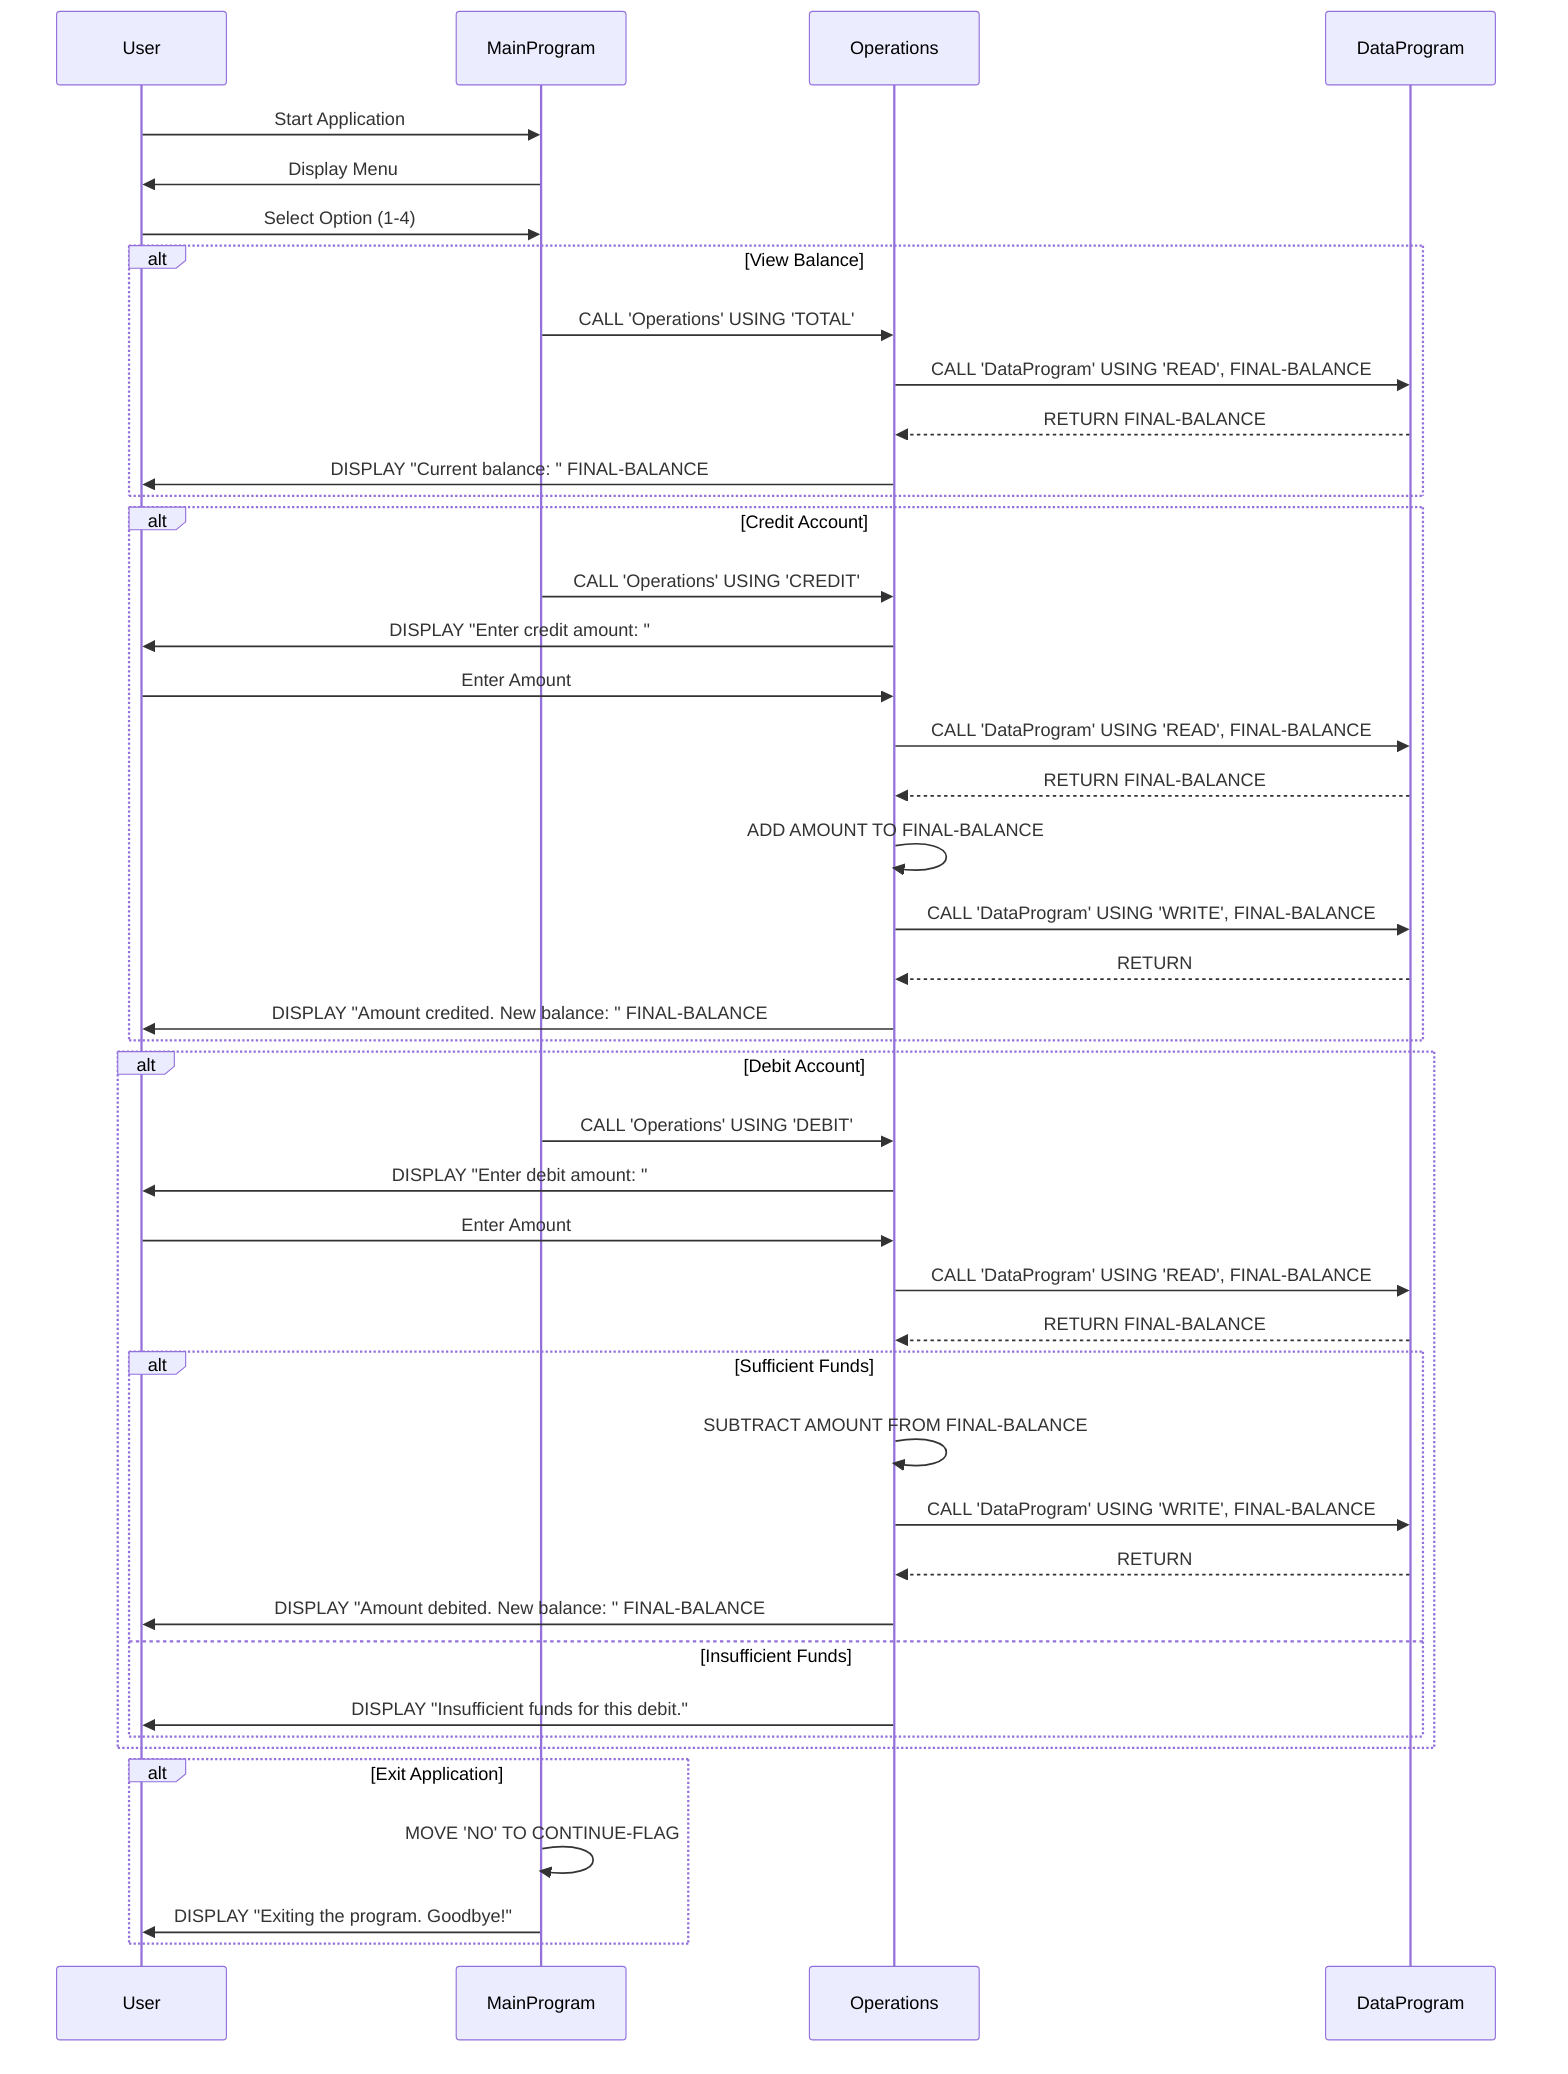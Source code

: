sequenceDiagram
    participant User
    participant MainProgram
    participant Operations
    participant DataProgram

    User->>MainProgram: Start Application
    MainProgram->>User: Display Menu
    User->>MainProgram: Select Option (1-4)

    alt View Balance
        MainProgram->>Operations: CALL 'Operations' USING 'TOTAL'
        Operations->>DataProgram: CALL 'DataProgram' USING 'READ', FINAL-BALANCE
        DataProgram-->>Operations: RETURN FINAL-BALANCE
        Operations->>User: DISPLAY "Current balance: " FINAL-BALANCE
    end

    alt Credit Account
        MainProgram->>Operations: CALL 'Operations' USING 'CREDIT'
        Operations->>User: DISPLAY "Enter credit amount: "
        User->>Operations: Enter Amount
        Operations->>DataProgram: CALL 'DataProgram' USING 'READ', FINAL-BALANCE
        DataProgram-->>Operations: RETURN FINAL-BALANCE
        Operations->>Operations: ADD AMOUNT TO FINAL-BALANCE
        Operations->>DataProgram: CALL 'DataProgram' USING 'WRITE', FINAL-BALANCE
        DataProgram-->>Operations: RETURN
        Operations->>User: DISPLAY "Amount credited. New balance: " FINAL-BALANCE
    end

    alt Debit Account
        MainProgram->>Operations: CALL 'Operations' USING 'DEBIT'
        Operations->>User: DISPLAY "Enter debit amount: "
        User->>Operations: Enter Amount
        Operations->>DataProgram: CALL 'DataProgram' USING 'READ', FINAL-BALANCE
        DataProgram-->>Operations: RETURN FINAL-BALANCE
        alt Sufficient Funds
            Operations->>Operations: SUBTRACT AMOUNT FROM FINAL-BALANCE
            Operations->>DataProgram: CALL 'DataProgram' USING 'WRITE', FINAL-BALANCE
            DataProgram-->>Operations: RETURN
            Operations->>User: DISPLAY "Amount debited. New balance: " FINAL-BALANCE
        else Insufficient Funds
            Operations->>User: DISPLAY "Insufficient funds for this debit."
        end
    end

    alt Exit Application
        MainProgram->>MainProgram: MOVE 'NO' TO CONTINUE-FLAG
        MainProgram->>User: DISPLAY "Exiting the program. Goodbye!"
    end